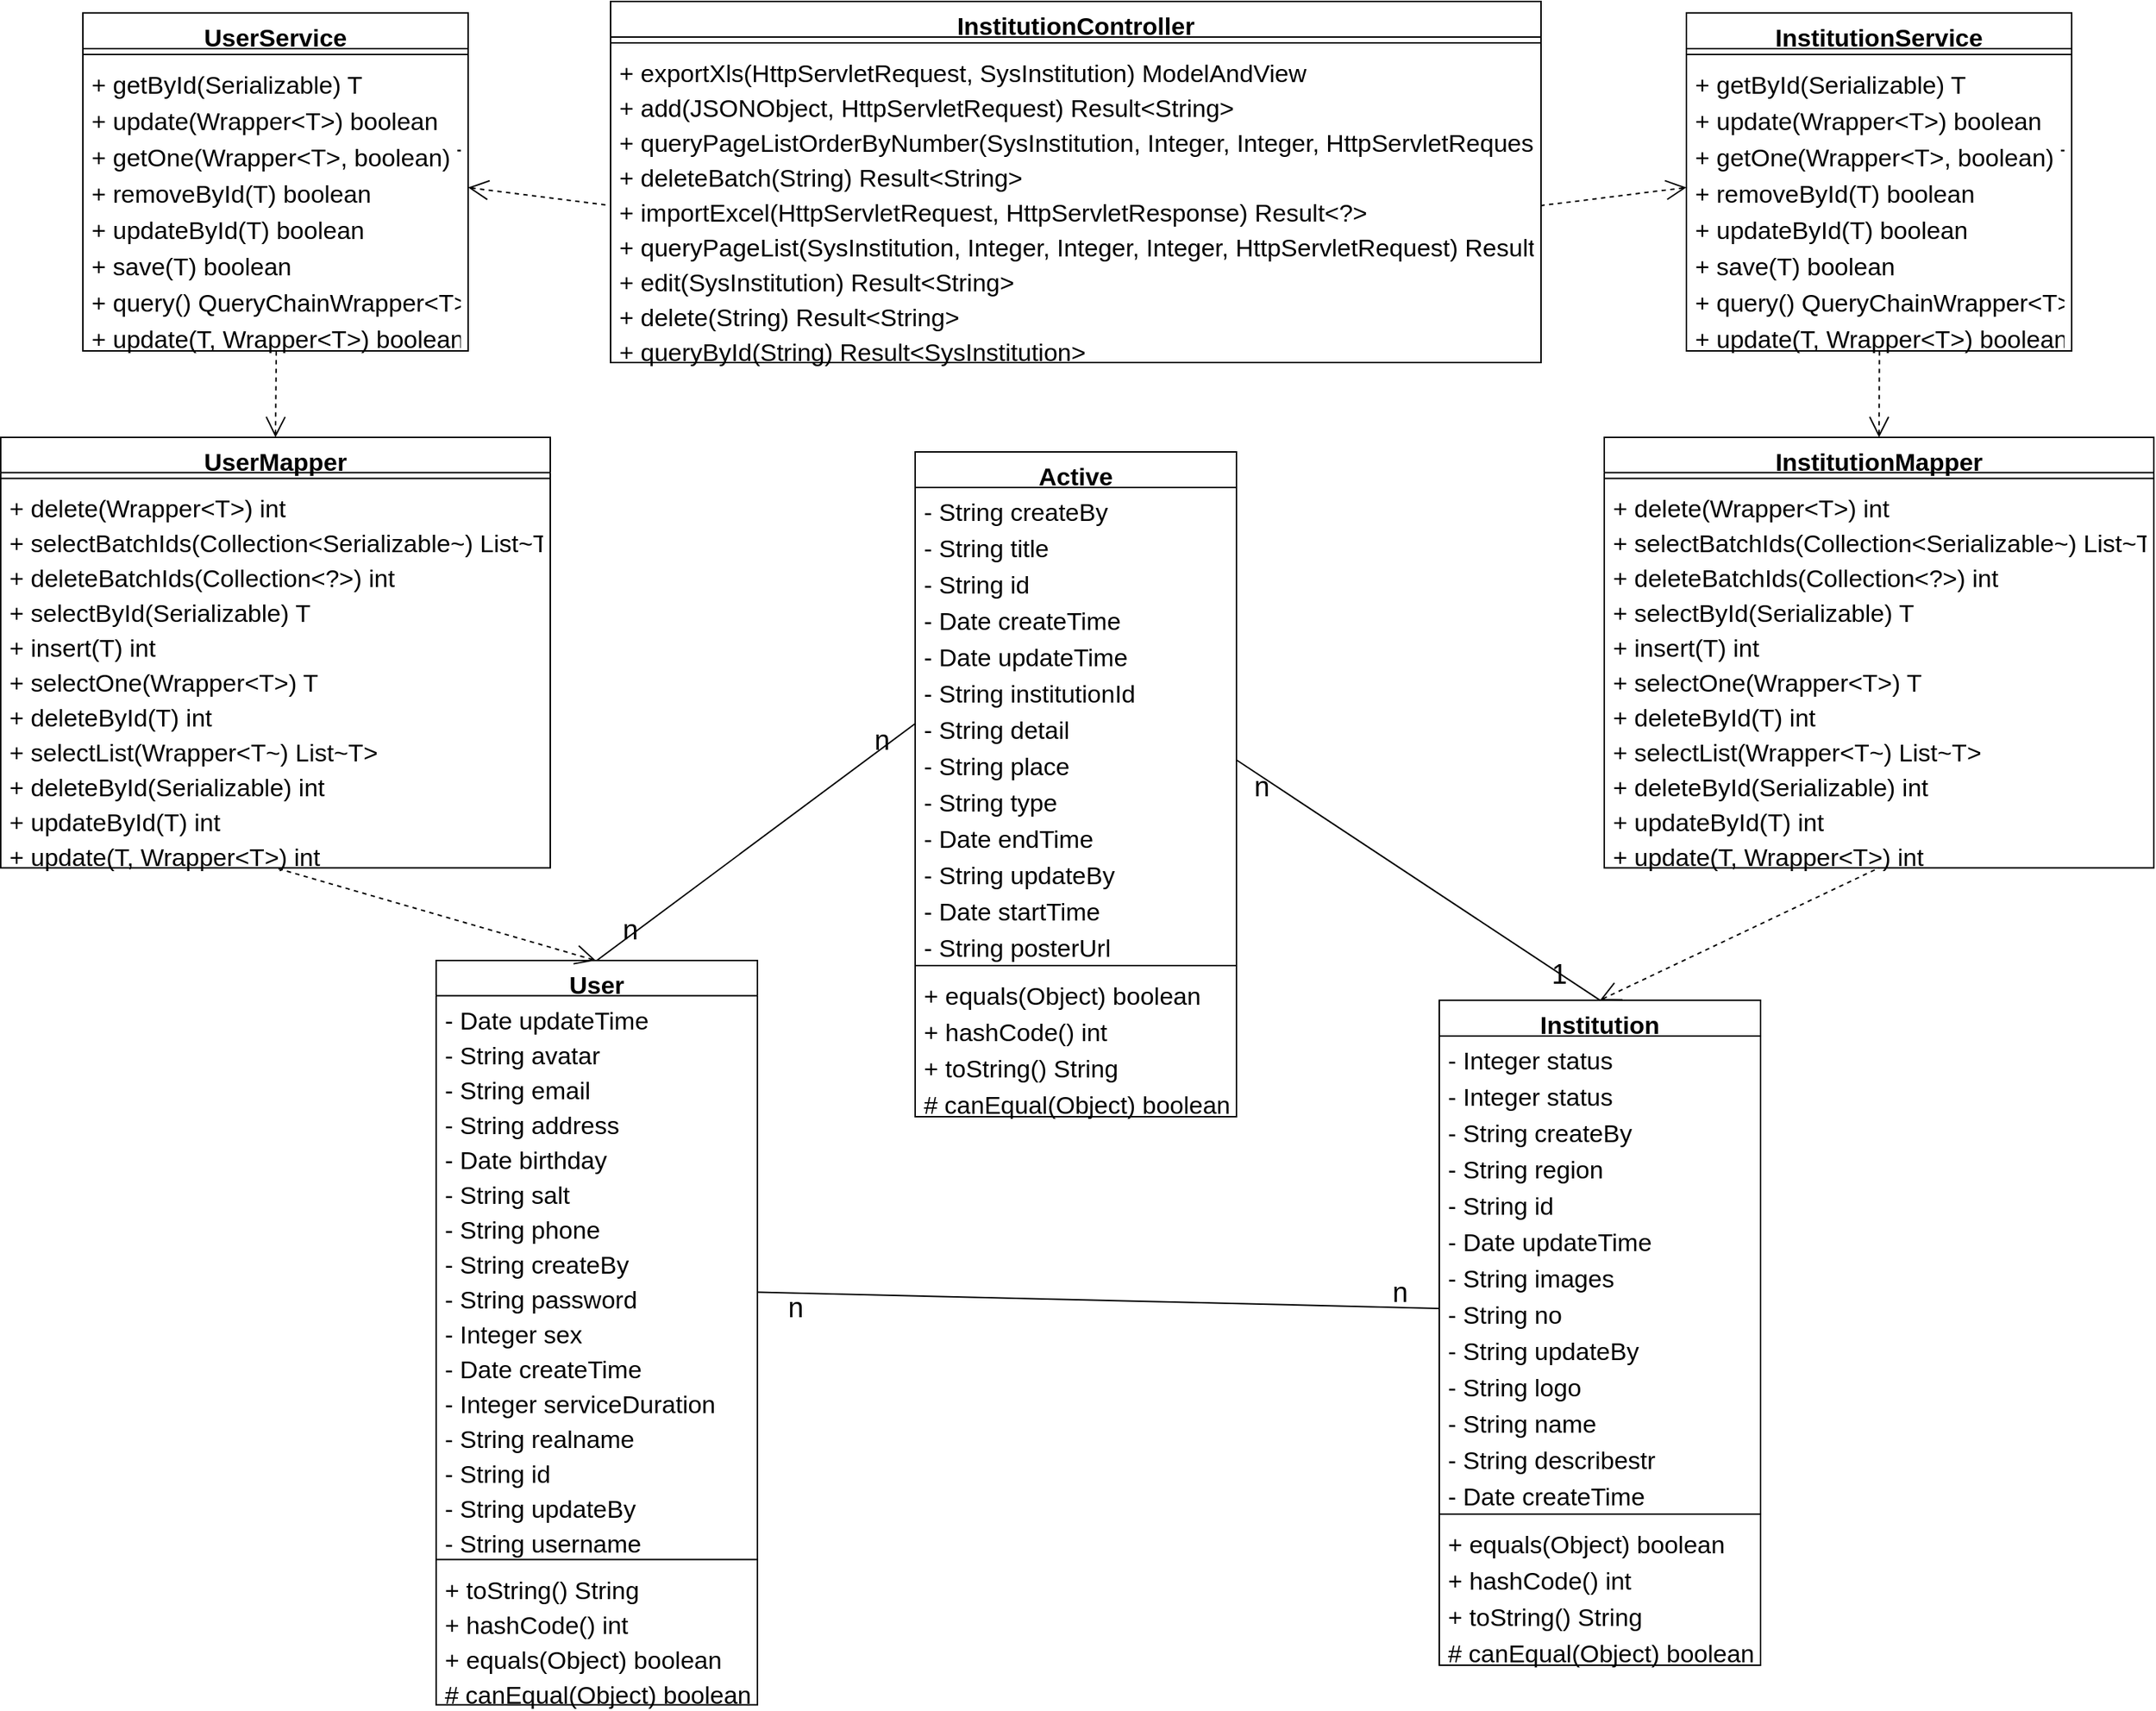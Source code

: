 <mxfile version="24.4.9" type="github">
  <diagram name="第 1 页" id="bW7WHvQTRiZZSBbH0U0f">
    <mxGraphModel dx="2049" dy="1054" grid="1" gridSize="10" guides="1" tooltips="1" connect="1" arrows="1" fold="1" page="1" pageScale="1" pageWidth="827" pageHeight="1169" math="0" shadow="0">
      <root>
        <mxCell id="0" />
        <mxCell id="1" parent="0" />
        <mxCell id="IQq7QlOOu0h_Ww1RiEKK-108" value="InstitutionController" style="swimlane;fontStyle=1;align=center;verticalAlign=top;childLayout=stackLayout;horizontal=1;startSize=24.476;horizontalStack=0;resizeParent=1;resizeParentMax=0;resizeLast=0;collapsible=0;marginBottom=0;fontSize=17;" vertex="1" parent="1">
          <mxGeometry x="490" y="40" width="640" height="248.476" as="geometry" />
        </mxCell>
        <mxCell id="IQq7QlOOu0h_Ww1RiEKK-109" style="line;strokeWidth=1;fillColor=none;align=left;verticalAlign=middle;spacingTop=-1;spacingLeft=3;spacingRight=3;rotatable=0;labelPosition=right;points=[];portConstraint=eastwest;strokeColor=inherit;fontSize=17;" vertex="1" parent="IQq7QlOOu0h_Ww1RiEKK-108">
          <mxGeometry y="24.476" width="640" height="8" as="geometry" />
        </mxCell>
        <mxCell id="IQq7QlOOu0h_Ww1RiEKK-110" value="+ exportXls(HttpServletRequest, SysInstitution) ModelAndView" style="text;strokeColor=none;fillColor=none;align=left;verticalAlign=top;spacingLeft=4;spacingRight=4;overflow=hidden;rotatable=0;points=[[0,0.5],[1,0.5]];portConstraint=eastwest;fontSize=17;" vertex="1" parent="IQq7QlOOu0h_Ww1RiEKK-108">
          <mxGeometry y="32.476" width="640" height="24" as="geometry" />
        </mxCell>
        <mxCell id="IQq7QlOOu0h_Ww1RiEKK-111" value="+ add(JSONObject, HttpServletRequest) Result&lt;String&gt;" style="text;strokeColor=none;fillColor=none;align=left;verticalAlign=top;spacingLeft=4;spacingRight=4;overflow=hidden;rotatable=0;points=[[0,0.5],[1,0.5]];portConstraint=eastwest;fontSize=17;" vertex="1" parent="IQq7QlOOu0h_Ww1RiEKK-108">
          <mxGeometry y="56.476" width="640" height="24" as="geometry" />
        </mxCell>
        <mxCell id="IQq7QlOOu0h_Ww1RiEKK-112" value="+ queryPageListOrderByNumber(SysInstitution, Integer, Integer, HttpServletRequest) Result&lt;IPage~SysInstitution~&gt;" style="text;strokeColor=none;fillColor=none;align=left;verticalAlign=top;spacingLeft=4;spacingRight=4;overflow=hidden;rotatable=0;points=[[0,0.5],[1,0.5]];portConstraint=eastwest;fontSize=17;" vertex="1" parent="IQq7QlOOu0h_Ww1RiEKK-108">
          <mxGeometry y="80.476" width="640" height="24" as="geometry" />
        </mxCell>
        <mxCell id="IQq7QlOOu0h_Ww1RiEKK-113" value="+ deleteBatch(String) Result&lt;String&gt;" style="text;strokeColor=none;fillColor=none;align=left;verticalAlign=top;spacingLeft=4;spacingRight=4;overflow=hidden;rotatable=0;points=[[0,0.5],[1,0.5]];portConstraint=eastwest;fontSize=17;" vertex="1" parent="IQq7QlOOu0h_Ww1RiEKK-108">
          <mxGeometry y="104.476" width="640" height="24" as="geometry" />
        </mxCell>
        <mxCell id="IQq7QlOOu0h_Ww1RiEKK-114" value="+ importExcel(HttpServletRequest, HttpServletResponse) Result&lt;?&gt;" style="text;strokeColor=none;fillColor=none;align=left;verticalAlign=top;spacingLeft=4;spacingRight=4;overflow=hidden;rotatable=0;points=[[0,0.5],[1,0.5]];portConstraint=eastwest;fontSize=17;" vertex="1" parent="IQq7QlOOu0h_Ww1RiEKK-108">
          <mxGeometry y="128.476" width="640" height="24" as="geometry" />
        </mxCell>
        <mxCell id="IQq7QlOOu0h_Ww1RiEKK-115" value="+ queryPageList(SysInstitution, Integer, Integer, Integer, HttpServletRequest) Result&lt;IPage~JSONObject~&gt;" style="text;strokeColor=none;fillColor=none;align=left;verticalAlign=top;spacingLeft=4;spacingRight=4;overflow=hidden;rotatable=0;points=[[0,0.5],[1,0.5]];portConstraint=eastwest;fontSize=17;" vertex="1" parent="IQq7QlOOu0h_Ww1RiEKK-108">
          <mxGeometry y="152.476" width="640" height="24" as="geometry" />
        </mxCell>
        <mxCell id="IQq7QlOOu0h_Ww1RiEKK-116" value="+ edit(SysInstitution) Result&lt;String&gt;" style="text;strokeColor=none;fillColor=none;align=left;verticalAlign=top;spacingLeft=4;spacingRight=4;overflow=hidden;rotatable=0;points=[[0,0.5],[1,0.5]];portConstraint=eastwest;fontSize=17;" vertex="1" parent="IQq7QlOOu0h_Ww1RiEKK-108">
          <mxGeometry y="176.476" width="640" height="24" as="geometry" />
        </mxCell>
        <mxCell id="IQq7QlOOu0h_Ww1RiEKK-117" value="+ delete(String) Result&lt;String&gt;" style="text;strokeColor=none;fillColor=none;align=left;verticalAlign=top;spacingLeft=4;spacingRight=4;overflow=hidden;rotatable=0;points=[[0,0.5],[1,0.5]];portConstraint=eastwest;fontSize=17;" vertex="1" parent="IQq7QlOOu0h_Ww1RiEKK-108">
          <mxGeometry y="200.476" width="640" height="24" as="geometry" />
        </mxCell>
        <mxCell id="IQq7QlOOu0h_Ww1RiEKK-118" value="+ queryById(String) Result&lt;SysInstitution&gt;" style="text;strokeColor=none;fillColor=none;align=left;verticalAlign=top;spacingLeft=4;spacingRight=4;overflow=hidden;rotatable=0;points=[[0,0.5],[1,0.5]];portConstraint=eastwest;fontSize=17;" vertex="1" parent="IQq7QlOOu0h_Ww1RiEKK-108">
          <mxGeometry y="224.476" width="640" height="24" as="geometry" />
        </mxCell>
        <mxCell id="IQq7QlOOu0h_Ww1RiEKK-119" value="Institution" style="swimlane;fontStyle=1;align=center;verticalAlign=top;childLayout=stackLayout;horizontal=1;startSize=24.588;horizontalStack=0;resizeParent=1;resizeParentMax=0;resizeLast=0;collapsible=0;marginBottom=0;fontSize=17;" vertex="1" parent="1">
          <mxGeometry x="1060" y="727.35" width="221" height="457.588" as="geometry" />
        </mxCell>
        <mxCell id="IQq7QlOOu0h_Ww1RiEKK-236" value="- Integer status" style="text;strokeColor=none;fillColor=none;align=left;verticalAlign=top;spacingLeft=4;spacingRight=4;overflow=hidden;rotatable=0;points=[[0,0.5],[1,0.5]];portConstraint=eastwest;fontSize=17;" vertex="1" parent="IQq7QlOOu0h_Ww1RiEKK-119">
          <mxGeometry y="24.588" width="221" height="25" as="geometry" />
        </mxCell>
        <mxCell id="IQq7QlOOu0h_Ww1RiEKK-120" value="- Integer status" style="text;strokeColor=none;fillColor=none;align=left;verticalAlign=top;spacingLeft=4;spacingRight=4;overflow=hidden;rotatable=0;points=[[0,0.5],[1,0.5]];portConstraint=eastwest;fontSize=17;" vertex="1" parent="IQq7QlOOu0h_Ww1RiEKK-119">
          <mxGeometry y="49.588" width="221" height="25" as="geometry" />
        </mxCell>
        <mxCell id="IQq7QlOOu0h_Ww1RiEKK-121" value="- String createBy" style="text;strokeColor=none;fillColor=none;align=left;verticalAlign=top;spacingLeft=4;spacingRight=4;overflow=hidden;rotatable=0;points=[[0,0.5],[1,0.5]];portConstraint=eastwest;fontSize=17;" vertex="1" parent="IQq7QlOOu0h_Ww1RiEKK-119">
          <mxGeometry y="74.588" width="221" height="25" as="geometry" />
        </mxCell>
        <mxCell id="IQq7QlOOu0h_Ww1RiEKK-122" value="- String region" style="text;strokeColor=none;fillColor=none;align=left;verticalAlign=top;spacingLeft=4;spacingRight=4;overflow=hidden;rotatable=0;points=[[0,0.5],[1,0.5]];portConstraint=eastwest;fontSize=17;" vertex="1" parent="IQq7QlOOu0h_Ww1RiEKK-119">
          <mxGeometry y="99.588" width="221" height="25" as="geometry" />
        </mxCell>
        <mxCell id="IQq7QlOOu0h_Ww1RiEKK-123" value="- String id" style="text;strokeColor=none;fillColor=none;align=left;verticalAlign=top;spacingLeft=4;spacingRight=4;overflow=hidden;rotatable=0;points=[[0,0.5],[1,0.5]];portConstraint=eastwest;fontSize=17;" vertex="1" parent="IQq7QlOOu0h_Ww1RiEKK-119">
          <mxGeometry y="124.588" width="221" height="25" as="geometry" />
        </mxCell>
        <mxCell id="IQq7QlOOu0h_Ww1RiEKK-124" value="- Date updateTime" style="text;strokeColor=none;fillColor=none;align=left;verticalAlign=top;spacingLeft=4;spacingRight=4;overflow=hidden;rotatable=0;points=[[0,0.5],[1,0.5]];portConstraint=eastwest;fontSize=17;" vertex="1" parent="IQq7QlOOu0h_Ww1RiEKK-119">
          <mxGeometry y="149.588" width="221" height="25" as="geometry" />
        </mxCell>
        <mxCell id="IQq7QlOOu0h_Ww1RiEKK-125" value="- String images" style="text;strokeColor=none;fillColor=none;align=left;verticalAlign=top;spacingLeft=4;spacingRight=4;overflow=hidden;rotatable=0;points=[[0,0.5],[1,0.5]];portConstraint=eastwest;fontSize=17;" vertex="1" parent="IQq7QlOOu0h_Ww1RiEKK-119">
          <mxGeometry y="174.588" width="221" height="25" as="geometry" />
        </mxCell>
        <mxCell id="IQq7QlOOu0h_Ww1RiEKK-126" value="- String no" style="text;strokeColor=none;fillColor=none;align=left;verticalAlign=top;spacingLeft=4;spacingRight=4;overflow=hidden;rotatable=0;points=[[0,0.5],[1,0.5]];portConstraint=eastwest;fontSize=17;" vertex="1" parent="IQq7QlOOu0h_Ww1RiEKK-119">
          <mxGeometry y="199.588" width="221" height="25" as="geometry" />
        </mxCell>
        <mxCell id="IQq7QlOOu0h_Ww1RiEKK-127" value="- String updateBy" style="text;strokeColor=none;fillColor=none;align=left;verticalAlign=top;spacingLeft=4;spacingRight=4;overflow=hidden;rotatable=0;points=[[0,0.5],[1,0.5]];portConstraint=eastwest;fontSize=17;" vertex="1" parent="IQq7QlOOu0h_Ww1RiEKK-119">
          <mxGeometry y="224.588" width="221" height="25" as="geometry" />
        </mxCell>
        <mxCell id="IQq7QlOOu0h_Ww1RiEKK-128" value="- String logo" style="text;strokeColor=none;fillColor=none;align=left;verticalAlign=top;spacingLeft=4;spacingRight=4;overflow=hidden;rotatable=0;points=[[0,0.5],[1,0.5]];portConstraint=eastwest;fontSize=17;" vertex="1" parent="IQq7QlOOu0h_Ww1RiEKK-119">
          <mxGeometry y="249.588" width="221" height="25" as="geometry" />
        </mxCell>
        <mxCell id="IQq7QlOOu0h_Ww1RiEKK-129" value="- String name" style="text;strokeColor=none;fillColor=none;align=left;verticalAlign=top;spacingLeft=4;spacingRight=4;overflow=hidden;rotatable=0;points=[[0,0.5],[1,0.5]];portConstraint=eastwest;fontSize=17;" vertex="1" parent="IQq7QlOOu0h_Ww1RiEKK-119">
          <mxGeometry y="274.588" width="221" height="25" as="geometry" />
        </mxCell>
        <mxCell id="IQq7QlOOu0h_Ww1RiEKK-130" value="- String describestr" style="text;strokeColor=none;fillColor=none;align=left;verticalAlign=top;spacingLeft=4;spacingRight=4;overflow=hidden;rotatable=0;points=[[0,0.5],[1,0.5]];portConstraint=eastwest;fontSize=17;" vertex="1" parent="IQq7QlOOu0h_Ww1RiEKK-119">
          <mxGeometry y="299.588" width="221" height="25" as="geometry" />
        </mxCell>
        <mxCell id="IQq7QlOOu0h_Ww1RiEKK-131" value="- Date createTime" style="text;strokeColor=none;fillColor=none;align=left;verticalAlign=top;spacingLeft=4;spacingRight=4;overflow=hidden;rotatable=0;points=[[0,0.5],[1,0.5]];portConstraint=eastwest;fontSize=17;" vertex="1" parent="IQq7QlOOu0h_Ww1RiEKK-119">
          <mxGeometry y="324.588" width="221" height="25" as="geometry" />
        </mxCell>
        <mxCell id="IQq7QlOOu0h_Ww1RiEKK-132" style="line;strokeWidth=1;fillColor=none;align=left;verticalAlign=middle;spacingTop=-1;spacingLeft=3;spacingRight=3;rotatable=0;labelPosition=right;points=[];portConstraint=eastwest;strokeColor=inherit;fontSize=17;" vertex="1" parent="IQq7QlOOu0h_Ww1RiEKK-119">
          <mxGeometry y="349.588" width="221" height="8" as="geometry" />
        </mxCell>
        <mxCell id="IQq7QlOOu0h_Ww1RiEKK-133" value="+ equals(Object) boolean" style="text;strokeColor=none;fillColor=none;align=left;verticalAlign=top;spacingLeft=4;spacingRight=4;overflow=hidden;rotatable=0;points=[[0,0.5],[1,0.5]];portConstraint=eastwest;fontSize=17;" vertex="1" parent="IQq7QlOOu0h_Ww1RiEKK-119">
          <mxGeometry y="357.588" width="221" height="25" as="geometry" />
        </mxCell>
        <mxCell id="IQq7QlOOu0h_Ww1RiEKK-134" value="+ hashCode() int" style="text;strokeColor=none;fillColor=none;align=left;verticalAlign=top;spacingLeft=4;spacingRight=4;overflow=hidden;rotatable=0;points=[[0,0.5],[1,0.5]];portConstraint=eastwest;fontSize=17;" vertex="1" parent="IQq7QlOOu0h_Ww1RiEKK-119">
          <mxGeometry y="382.588" width="221" height="25" as="geometry" />
        </mxCell>
        <mxCell id="IQq7QlOOu0h_Ww1RiEKK-135" value="+ toString() String" style="text;strokeColor=none;fillColor=none;align=left;verticalAlign=top;spacingLeft=4;spacingRight=4;overflow=hidden;rotatable=0;points=[[0,0.5],[1,0.5]];portConstraint=eastwest;fontSize=17;" vertex="1" parent="IQq7QlOOu0h_Ww1RiEKK-119">
          <mxGeometry y="407.588" width="221" height="25" as="geometry" />
        </mxCell>
        <mxCell id="IQq7QlOOu0h_Ww1RiEKK-136" value="# canEqual(Object) boolean" style="text;strokeColor=none;fillColor=none;align=left;verticalAlign=top;spacingLeft=4;spacingRight=4;overflow=hidden;rotatable=0;points=[[0,0.5],[1,0.5]];portConstraint=eastwest;fontSize=17;" vertex="1" parent="IQq7QlOOu0h_Ww1RiEKK-119">
          <mxGeometry y="432.588" width="221" height="25" as="geometry" />
        </mxCell>
        <mxCell id="IQq7QlOOu0h_Ww1RiEKK-137" value="InstitutionService" style="swimlane;fontStyle=1;align=center;verticalAlign=top;childLayout=stackLayout;horizontal=1;startSize=24.632;horizontalStack=0;resizeParent=1;resizeParentMax=0;resizeLast=0;collapsible=0;marginBottom=0;fontSize=17;" vertex="1" parent="1">
          <mxGeometry x="1230" y="47.92" width="265" height="232.632" as="geometry" />
        </mxCell>
        <mxCell id="IQq7QlOOu0h_Ww1RiEKK-138" style="line;strokeWidth=1;fillColor=none;align=left;verticalAlign=middle;spacingTop=-1;spacingLeft=3;spacingRight=3;rotatable=0;labelPosition=right;points=[];portConstraint=eastwest;strokeColor=inherit;fontSize=17;" vertex="1" parent="IQq7QlOOu0h_Ww1RiEKK-137">
          <mxGeometry y="24.632" width="265" height="8" as="geometry" />
        </mxCell>
        <mxCell id="IQq7QlOOu0h_Ww1RiEKK-139" value="+ getById(Serializable) T" style="text;strokeColor=none;fillColor=none;align=left;verticalAlign=top;spacingLeft=4;spacingRight=4;overflow=hidden;rotatable=0;points=[[0,0.5],[1,0.5]];portConstraint=eastwest;fontSize=17;" vertex="1" parent="IQq7QlOOu0h_Ww1RiEKK-137">
          <mxGeometry y="32.632" width="265" height="25" as="geometry" />
        </mxCell>
        <mxCell id="IQq7QlOOu0h_Ww1RiEKK-140" value="+ update(Wrapper&lt;T&gt;) boolean" style="text;strokeColor=none;fillColor=none;align=left;verticalAlign=top;spacingLeft=4;spacingRight=4;overflow=hidden;rotatable=0;points=[[0,0.5],[1,0.5]];portConstraint=eastwest;fontSize=17;" vertex="1" parent="IQq7QlOOu0h_Ww1RiEKK-137">
          <mxGeometry y="57.632" width="265" height="25" as="geometry" />
        </mxCell>
        <mxCell id="IQq7QlOOu0h_Ww1RiEKK-141" value="+ getOne(Wrapper&lt;T&gt;, boolean) T" style="text;strokeColor=none;fillColor=none;align=left;verticalAlign=top;spacingLeft=4;spacingRight=4;overflow=hidden;rotatable=0;points=[[0,0.5],[1,0.5]];portConstraint=eastwest;fontSize=17;" vertex="1" parent="IQq7QlOOu0h_Ww1RiEKK-137">
          <mxGeometry y="82.632" width="265" height="25" as="geometry" />
        </mxCell>
        <mxCell id="IQq7QlOOu0h_Ww1RiEKK-142" value="+ removeById(T) boolean" style="text;strokeColor=none;fillColor=none;align=left;verticalAlign=top;spacingLeft=4;spacingRight=4;overflow=hidden;rotatable=0;points=[[0,0.5],[1,0.5]];portConstraint=eastwest;fontSize=17;" vertex="1" parent="IQq7QlOOu0h_Ww1RiEKK-137">
          <mxGeometry y="107.632" width="265" height="25" as="geometry" />
        </mxCell>
        <mxCell id="IQq7QlOOu0h_Ww1RiEKK-143" value="+ updateById(T) boolean" style="text;strokeColor=none;fillColor=none;align=left;verticalAlign=top;spacingLeft=4;spacingRight=4;overflow=hidden;rotatable=0;points=[[0,0.5],[1,0.5]];portConstraint=eastwest;fontSize=17;" vertex="1" parent="IQq7QlOOu0h_Ww1RiEKK-137">
          <mxGeometry y="132.632" width="265" height="25" as="geometry" />
        </mxCell>
        <mxCell id="IQq7QlOOu0h_Ww1RiEKK-144" value="+ save(T) boolean" style="text;strokeColor=none;fillColor=none;align=left;verticalAlign=top;spacingLeft=4;spacingRight=4;overflow=hidden;rotatable=0;points=[[0,0.5],[1,0.5]];portConstraint=eastwest;fontSize=17;" vertex="1" parent="IQq7QlOOu0h_Ww1RiEKK-137">
          <mxGeometry y="157.632" width="265" height="25" as="geometry" />
        </mxCell>
        <mxCell id="IQq7QlOOu0h_Ww1RiEKK-145" value="+ query() QueryChainWrapper&lt;T&gt;" style="text;strokeColor=none;fillColor=none;align=left;verticalAlign=top;spacingLeft=4;spacingRight=4;overflow=hidden;rotatable=0;points=[[0,0.5],[1,0.5]];portConstraint=eastwest;fontSize=17;" vertex="1" parent="IQq7QlOOu0h_Ww1RiEKK-137">
          <mxGeometry y="182.632" width="265" height="25" as="geometry" />
        </mxCell>
        <mxCell id="IQq7QlOOu0h_Ww1RiEKK-146" value="+ update(T, Wrapper&lt;T&gt;) boolean" style="text;strokeColor=none;fillColor=none;align=left;verticalAlign=top;spacingLeft=4;spacingRight=4;overflow=hidden;rotatable=0;points=[[0,0.5],[1,0.5]];portConstraint=eastwest;fontSize=17;" vertex="1" parent="IQq7QlOOu0h_Ww1RiEKK-137">
          <mxGeometry y="207.632" width="265" height="25" as="geometry" />
        </mxCell>
        <mxCell id="IQq7QlOOu0h_Ww1RiEKK-147" value="InstitutionMapper" style="swimlane;fontStyle=1;align=center;verticalAlign=top;childLayout=stackLayout;horizontal=1;startSize=24.24;horizontalStack=0;resizeParent=1;resizeParentMax=0;resizeLast=0;collapsible=0;marginBottom=0;fontSize=17;" vertex="1" parent="1">
          <mxGeometry x="1173.5" y="340" width="378" height="296.24" as="geometry" />
        </mxCell>
        <mxCell id="IQq7QlOOu0h_Ww1RiEKK-148" style="line;strokeWidth=1;fillColor=none;align=left;verticalAlign=middle;spacingTop=-1;spacingLeft=3;spacingRight=3;rotatable=0;labelPosition=right;points=[];portConstraint=eastwest;strokeColor=inherit;fontSize=17;" vertex="1" parent="IQq7QlOOu0h_Ww1RiEKK-147">
          <mxGeometry y="24.24" width="378" height="8" as="geometry" />
        </mxCell>
        <mxCell id="IQq7QlOOu0h_Ww1RiEKK-149" value="+ delete(Wrapper&lt;T&gt;) int" style="text;strokeColor=none;fillColor=none;align=left;verticalAlign=top;spacingLeft=4;spacingRight=4;overflow=hidden;rotatable=0;points=[[0,0.5],[1,0.5]];portConstraint=eastwest;fontSize=17;" vertex="1" parent="IQq7QlOOu0h_Ww1RiEKK-147">
          <mxGeometry y="32.24" width="378" height="24" as="geometry" />
        </mxCell>
        <mxCell id="IQq7QlOOu0h_Ww1RiEKK-150" value="+ selectBatchIds(Collection&lt;Serializable~) List~T&gt;" style="text;strokeColor=none;fillColor=none;align=left;verticalAlign=top;spacingLeft=4;spacingRight=4;overflow=hidden;rotatable=0;points=[[0,0.5],[1,0.5]];portConstraint=eastwest;fontSize=17;" vertex="1" parent="IQq7QlOOu0h_Ww1RiEKK-147">
          <mxGeometry y="56.24" width="378" height="24" as="geometry" />
        </mxCell>
        <mxCell id="IQq7QlOOu0h_Ww1RiEKK-151" value="+ deleteBatchIds(Collection&lt;?&gt;) int" style="text;strokeColor=none;fillColor=none;align=left;verticalAlign=top;spacingLeft=4;spacingRight=4;overflow=hidden;rotatable=0;points=[[0,0.5],[1,0.5]];portConstraint=eastwest;fontSize=17;" vertex="1" parent="IQq7QlOOu0h_Ww1RiEKK-147">
          <mxGeometry y="80.24" width="378" height="24" as="geometry" />
        </mxCell>
        <mxCell id="IQq7QlOOu0h_Ww1RiEKK-152" value="+ selectById(Serializable) T" style="text;strokeColor=none;fillColor=none;align=left;verticalAlign=top;spacingLeft=4;spacingRight=4;overflow=hidden;rotatable=0;points=[[0,0.5],[1,0.5]];portConstraint=eastwest;fontSize=17;" vertex="1" parent="IQq7QlOOu0h_Ww1RiEKK-147">
          <mxGeometry y="104.24" width="378" height="24" as="geometry" />
        </mxCell>
        <mxCell id="IQq7QlOOu0h_Ww1RiEKK-153" value="+ insert(T) int" style="text;strokeColor=none;fillColor=none;align=left;verticalAlign=top;spacingLeft=4;spacingRight=4;overflow=hidden;rotatable=0;points=[[0,0.5],[1,0.5]];portConstraint=eastwest;fontSize=17;" vertex="1" parent="IQq7QlOOu0h_Ww1RiEKK-147">
          <mxGeometry y="128.24" width="378" height="24" as="geometry" />
        </mxCell>
        <mxCell id="IQq7QlOOu0h_Ww1RiEKK-154" value="+ selectOne(Wrapper&lt;T&gt;) T" style="text;strokeColor=none;fillColor=none;align=left;verticalAlign=top;spacingLeft=4;spacingRight=4;overflow=hidden;rotatable=0;points=[[0,0.5],[1,0.5]];portConstraint=eastwest;fontSize=17;" vertex="1" parent="IQq7QlOOu0h_Ww1RiEKK-147">
          <mxGeometry y="152.24" width="378" height="24" as="geometry" />
        </mxCell>
        <mxCell id="IQq7QlOOu0h_Ww1RiEKK-155" value="+ deleteById(T) int" style="text;strokeColor=none;fillColor=none;align=left;verticalAlign=top;spacingLeft=4;spacingRight=4;overflow=hidden;rotatable=0;points=[[0,0.5],[1,0.5]];portConstraint=eastwest;fontSize=17;" vertex="1" parent="IQq7QlOOu0h_Ww1RiEKK-147">
          <mxGeometry y="176.24" width="378" height="24" as="geometry" />
        </mxCell>
        <mxCell id="IQq7QlOOu0h_Ww1RiEKK-156" value="+ selectList(Wrapper&lt;T~) List~T&gt;" style="text;strokeColor=none;fillColor=none;align=left;verticalAlign=top;spacingLeft=4;spacingRight=4;overflow=hidden;rotatable=0;points=[[0,0.5],[1,0.5]];portConstraint=eastwest;fontSize=17;" vertex="1" parent="IQq7QlOOu0h_Ww1RiEKK-147">
          <mxGeometry y="200.24" width="378" height="24" as="geometry" />
        </mxCell>
        <mxCell id="IQq7QlOOu0h_Ww1RiEKK-157" value="+ deleteById(Serializable) int" style="text;strokeColor=none;fillColor=none;align=left;verticalAlign=top;spacingLeft=4;spacingRight=4;overflow=hidden;rotatable=0;points=[[0,0.5],[1,0.5]];portConstraint=eastwest;fontSize=17;" vertex="1" parent="IQq7QlOOu0h_Ww1RiEKK-147">
          <mxGeometry y="224.24" width="378" height="24" as="geometry" />
        </mxCell>
        <mxCell id="IQq7QlOOu0h_Ww1RiEKK-158" value="+ updateById(T) int" style="text;strokeColor=none;fillColor=none;align=left;verticalAlign=top;spacingLeft=4;spacingRight=4;overflow=hidden;rotatable=0;points=[[0,0.5],[1,0.5]];portConstraint=eastwest;fontSize=17;" vertex="1" parent="IQq7QlOOu0h_Ww1RiEKK-147">
          <mxGeometry y="248.24" width="378" height="24" as="geometry" />
        </mxCell>
        <mxCell id="IQq7QlOOu0h_Ww1RiEKK-159" value="+ update(T, Wrapper&lt;T&gt;) int" style="text;strokeColor=none;fillColor=none;align=left;verticalAlign=top;spacingLeft=4;spacingRight=4;overflow=hidden;rotatable=0;points=[[0,0.5],[1,0.5]];portConstraint=eastwest;fontSize=17;" vertex="1" parent="IQq7QlOOu0h_Ww1RiEKK-147">
          <mxGeometry y="272.24" width="378" height="24" as="geometry" />
        </mxCell>
        <mxCell id="IQq7QlOOu0h_Ww1RiEKK-160" value="UserService" style="swimlane;fontStyle=1;align=center;verticalAlign=top;childLayout=stackLayout;horizontal=1;startSize=24.632;horizontalStack=0;resizeParent=1;resizeParentMax=0;resizeLast=0;collapsible=0;marginBottom=0;fontSize=17;" vertex="1" parent="1">
          <mxGeometry x="127" y="47.92" width="265" height="232.632" as="geometry" />
        </mxCell>
        <mxCell id="IQq7QlOOu0h_Ww1RiEKK-161" style="line;strokeWidth=1;fillColor=none;align=left;verticalAlign=middle;spacingTop=-1;spacingLeft=3;spacingRight=3;rotatable=0;labelPosition=right;points=[];portConstraint=eastwest;strokeColor=inherit;fontSize=17;" vertex="1" parent="IQq7QlOOu0h_Ww1RiEKK-160">
          <mxGeometry y="24.632" width="265" height="8" as="geometry" />
        </mxCell>
        <mxCell id="IQq7QlOOu0h_Ww1RiEKK-162" value="+ getById(Serializable) T" style="text;strokeColor=none;fillColor=none;align=left;verticalAlign=top;spacingLeft=4;spacingRight=4;overflow=hidden;rotatable=0;points=[[0,0.5],[1,0.5]];portConstraint=eastwest;fontSize=17;" vertex="1" parent="IQq7QlOOu0h_Ww1RiEKK-160">
          <mxGeometry y="32.632" width="265" height="25" as="geometry" />
        </mxCell>
        <mxCell id="IQq7QlOOu0h_Ww1RiEKK-163" value="+ update(Wrapper&lt;T&gt;) boolean" style="text;strokeColor=none;fillColor=none;align=left;verticalAlign=top;spacingLeft=4;spacingRight=4;overflow=hidden;rotatable=0;points=[[0,0.5],[1,0.5]];portConstraint=eastwest;fontSize=17;" vertex="1" parent="IQq7QlOOu0h_Ww1RiEKK-160">
          <mxGeometry y="57.632" width="265" height="25" as="geometry" />
        </mxCell>
        <mxCell id="IQq7QlOOu0h_Ww1RiEKK-164" value="+ getOne(Wrapper&lt;T&gt;, boolean) T" style="text;strokeColor=none;fillColor=none;align=left;verticalAlign=top;spacingLeft=4;spacingRight=4;overflow=hidden;rotatable=0;points=[[0,0.5],[1,0.5]];portConstraint=eastwest;fontSize=17;" vertex="1" parent="IQq7QlOOu0h_Ww1RiEKK-160">
          <mxGeometry y="82.632" width="265" height="25" as="geometry" />
        </mxCell>
        <mxCell id="IQq7QlOOu0h_Ww1RiEKK-165" value="+ removeById(T) boolean" style="text;strokeColor=none;fillColor=none;align=left;verticalAlign=top;spacingLeft=4;spacingRight=4;overflow=hidden;rotatable=0;points=[[0,0.5],[1,0.5]];portConstraint=eastwest;fontSize=17;" vertex="1" parent="IQq7QlOOu0h_Ww1RiEKK-160">
          <mxGeometry y="107.632" width="265" height="25" as="geometry" />
        </mxCell>
        <mxCell id="IQq7QlOOu0h_Ww1RiEKK-166" value="+ updateById(T) boolean" style="text;strokeColor=none;fillColor=none;align=left;verticalAlign=top;spacingLeft=4;spacingRight=4;overflow=hidden;rotatable=0;points=[[0,0.5],[1,0.5]];portConstraint=eastwest;fontSize=17;" vertex="1" parent="IQq7QlOOu0h_Ww1RiEKK-160">
          <mxGeometry y="132.632" width="265" height="25" as="geometry" />
        </mxCell>
        <mxCell id="IQq7QlOOu0h_Ww1RiEKK-167" value="+ save(T) boolean" style="text;strokeColor=none;fillColor=none;align=left;verticalAlign=top;spacingLeft=4;spacingRight=4;overflow=hidden;rotatable=0;points=[[0,0.5],[1,0.5]];portConstraint=eastwest;fontSize=17;" vertex="1" parent="IQq7QlOOu0h_Ww1RiEKK-160">
          <mxGeometry y="157.632" width="265" height="25" as="geometry" />
        </mxCell>
        <mxCell id="IQq7QlOOu0h_Ww1RiEKK-168" value="+ query() QueryChainWrapper&lt;T&gt;" style="text;strokeColor=none;fillColor=none;align=left;verticalAlign=top;spacingLeft=4;spacingRight=4;overflow=hidden;rotatable=0;points=[[0,0.5],[1,0.5]];portConstraint=eastwest;fontSize=17;" vertex="1" parent="IQq7QlOOu0h_Ww1RiEKK-160">
          <mxGeometry y="182.632" width="265" height="25" as="geometry" />
        </mxCell>
        <mxCell id="IQq7QlOOu0h_Ww1RiEKK-169" value="+ update(T, Wrapper&lt;T&gt;) boolean" style="text;strokeColor=none;fillColor=none;align=left;verticalAlign=top;spacingLeft=4;spacingRight=4;overflow=hidden;rotatable=0;points=[[0,0.5],[1,0.5]];portConstraint=eastwest;fontSize=17;" vertex="1" parent="IQq7QlOOu0h_Ww1RiEKK-160">
          <mxGeometry y="207.632" width="265" height="25" as="geometry" />
        </mxCell>
        <mxCell id="IQq7QlOOu0h_Ww1RiEKK-170" value="User" style="swimlane;fontStyle=1;align=center;verticalAlign=top;childLayout=stackLayout;horizontal=1;startSize=24.286;horizontalStack=0;resizeParent=1;resizeParentMax=0;resizeLast=0;collapsible=0;marginBottom=0;fontSize=17;" vertex="1" parent="1">
          <mxGeometry x="370" y="700" width="221" height="512.286" as="geometry" />
        </mxCell>
        <mxCell id="IQq7QlOOu0h_Ww1RiEKK-171" value="- Date updateTime" style="text;strokeColor=none;fillColor=none;align=left;verticalAlign=top;spacingLeft=4;spacingRight=4;overflow=hidden;rotatable=0;points=[[0,0.5],[1,0.5]];portConstraint=eastwest;fontSize=17;" vertex="1" parent="IQq7QlOOu0h_Ww1RiEKK-170">
          <mxGeometry y="24.286" width="221" height="24" as="geometry" />
        </mxCell>
        <mxCell id="IQq7QlOOu0h_Ww1RiEKK-172" value="- String avatar" style="text;strokeColor=none;fillColor=none;align=left;verticalAlign=top;spacingLeft=4;spacingRight=4;overflow=hidden;rotatable=0;points=[[0,0.5],[1,0.5]];portConstraint=eastwest;fontSize=17;" vertex="1" parent="IQq7QlOOu0h_Ww1RiEKK-170">
          <mxGeometry y="48.286" width="221" height="24" as="geometry" />
        </mxCell>
        <mxCell id="IQq7QlOOu0h_Ww1RiEKK-173" value="- String email" style="text;strokeColor=none;fillColor=none;align=left;verticalAlign=top;spacingLeft=4;spacingRight=4;overflow=hidden;rotatable=0;points=[[0,0.5],[1,0.5]];portConstraint=eastwest;fontSize=17;" vertex="1" parent="IQq7QlOOu0h_Ww1RiEKK-170">
          <mxGeometry y="72.286" width="221" height="24" as="geometry" />
        </mxCell>
        <mxCell id="IQq7QlOOu0h_Ww1RiEKK-174" value="- String address" style="text;strokeColor=none;fillColor=none;align=left;verticalAlign=top;spacingLeft=4;spacingRight=4;overflow=hidden;rotatable=0;points=[[0,0.5],[1,0.5]];portConstraint=eastwest;fontSize=17;" vertex="1" parent="IQq7QlOOu0h_Ww1RiEKK-170">
          <mxGeometry y="96.286" width="221" height="24" as="geometry" />
        </mxCell>
        <mxCell id="IQq7QlOOu0h_Ww1RiEKK-175" value="- Date birthday" style="text;strokeColor=none;fillColor=none;align=left;verticalAlign=top;spacingLeft=4;spacingRight=4;overflow=hidden;rotatable=0;points=[[0,0.5],[1,0.5]];portConstraint=eastwest;fontSize=17;" vertex="1" parent="IQq7QlOOu0h_Ww1RiEKK-170">
          <mxGeometry y="120.286" width="221" height="24" as="geometry" />
        </mxCell>
        <mxCell id="IQq7QlOOu0h_Ww1RiEKK-176" value="- String salt" style="text;strokeColor=none;fillColor=none;align=left;verticalAlign=top;spacingLeft=4;spacingRight=4;overflow=hidden;rotatable=0;points=[[0,0.5],[1,0.5]];portConstraint=eastwest;fontSize=17;" vertex="1" parent="IQq7QlOOu0h_Ww1RiEKK-170">
          <mxGeometry y="144.286" width="221" height="24" as="geometry" />
        </mxCell>
        <mxCell id="IQq7QlOOu0h_Ww1RiEKK-177" value="- String phone" style="text;strokeColor=none;fillColor=none;align=left;verticalAlign=top;spacingLeft=4;spacingRight=4;overflow=hidden;rotatable=0;points=[[0,0.5],[1,0.5]];portConstraint=eastwest;fontSize=17;" vertex="1" parent="IQq7QlOOu0h_Ww1RiEKK-170">
          <mxGeometry y="168.286" width="221" height="24" as="geometry" />
        </mxCell>
        <mxCell id="IQq7QlOOu0h_Ww1RiEKK-178" value="- String createBy" style="text;strokeColor=none;fillColor=none;align=left;verticalAlign=top;spacingLeft=4;spacingRight=4;overflow=hidden;rotatable=0;points=[[0,0.5],[1,0.5]];portConstraint=eastwest;fontSize=17;" vertex="1" parent="IQq7QlOOu0h_Ww1RiEKK-170">
          <mxGeometry y="192.286" width="221" height="24" as="geometry" />
        </mxCell>
        <mxCell id="IQq7QlOOu0h_Ww1RiEKK-179" value="- String password" style="text;strokeColor=none;fillColor=none;align=left;verticalAlign=top;spacingLeft=4;spacingRight=4;overflow=hidden;rotatable=0;points=[[0,0.5],[1,0.5]];portConstraint=eastwest;fontSize=17;" vertex="1" parent="IQq7QlOOu0h_Ww1RiEKK-170">
          <mxGeometry y="216.286" width="221" height="24" as="geometry" />
        </mxCell>
        <mxCell id="IQq7QlOOu0h_Ww1RiEKK-180" value="- Integer sex" style="text;strokeColor=none;fillColor=none;align=left;verticalAlign=top;spacingLeft=4;spacingRight=4;overflow=hidden;rotatable=0;points=[[0,0.5],[1,0.5]];portConstraint=eastwest;fontSize=17;" vertex="1" parent="IQq7QlOOu0h_Ww1RiEKK-170">
          <mxGeometry y="240.286" width="221" height="24" as="geometry" />
        </mxCell>
        <mxCell id="IQq7QlOOu0h_Ww1RiEKK-181" value="- Date createTime" style="text;strokeColor=none;fillColor=none;align=left;verticalAlign=top;spacingLeft=4;spacingRight=4;overflow=hidden;rotatable=0;points=[[0,0.5],[1,0.5]];portConstraint=eastwest;fontSize=17;" vertex="1" parent="IQq7QlOOu0h_Ww1RiEKK-170">
          <mxGeometry y="264.286" width="221" height="24" as="geometry" />
        </mxCell>
        <mxCell id="IQq7QlOOu0h_Ww1RiEKK-182" value="- Integer serviceDuration" style="text;strokeColor=none;fillColor=none;align=left;verticalAlign=top;spacingLeft=4;spacingRight=4;overflow=hidden;rotatable=0;points=[[0,0.5],[1,0.5]];portConstraint=eastwest;fontSize=17;" vertex="1" parent="IQq7QlOOu0h_Ww1RiEKK-170">
          <mxGeometry y="288.286" width="221" height="24" as="geometry" />
        </mxCell>
        <mxCell id="IQq7QlOOu0h_Ww1RiEKK-183" value="- String realname" style="text;strokeColor=none;fillColor=none;align=left;verticalAlign=top;spacingLeft=4;spacingRight=4;overflow=hidden;rotatable=0;points=[[0,0.5],[1,0.5]];portConstraint=eastwest;fontSize=17;" vertex="1" parent="IQq7QlOOu0h_Ww1RiEKK-170">
          <mxGeometry y="312.286" width="221" height="24" as="geometry" />
        </mxCell>
        <mxCell id="IQq7QlOOu0h_Ww1RiEKK-184" value="- String id" style="text;strokeColor=none;fillColor=none;align=left;verticalAlign=top;spacingLeft=4;spacingRight=4;overflow=hidden;rotatable=0;points=[[0,0.5],[1,0.5]];portConstraint=eastwest;fontSize=17;" vertex="1" parent="IQq7QlOOu0h_Ww1RiEKK-170">
          <mxGeometry y="336.286" width="221" height="24" as="geometry" />
        </mxCell>
        <mxCell id="IQq7QlOOu0h_Ww1RiEKK-185" value="- String updateBy" style="text;strokeColor=none;fillColor=none;align=left;verticalAlign=top;spacingLeft=4;spacingRight=4;overflow=hidden;rotatable=0;points=[[0,0.5],[1,0.5]];portConstraint=eastwest;fontSize=17;" vertex="1" parent="IQq7QlOOu0h_Ww1RiEKK-170">
          <mxGeometry y="360.286" width="221" height="24" as="geometry" />
        </mxCell>
        <mxCell id="IQq7QlOOu0h_Ww1RiEKK-186" value="- String username" style="text;strokeColor=none;fillColor=none;align=left;verticalAlign=top;spacingLeft=4;spacingRight=4;overflow=hidden;rotatable=0;points=[[0,0.5],[1,0.5]];portConstraint=eastwest;fontSize=17;" vertex="1" parent="IQq7QlOOu0h_Ww1RiEKK-170">
          <mxGeometry y="384.286" width="221" height="24" as="geometry" />
        </mxCell>
        <mxCell id="IQq7QlOOu0h_Ww1RiEKK-187" style="line;strokeWidth=1;fillColor=none;align=left;verticalAlign=middle;spacingTop=-1;spacingLeft=3;spacingRight=3;rotatable=0;labelPosition=right;points=[];portConstraint=eastwest;strokeColor=inherit;fontSize=17;" vertex="1" parent="IQq7QlOOu0h_Ww1RiEKK-170">
          <mxGeometry y="408.286" width="221" height="8" as="geometry" />
        </mxCell>
        <mxCell id="IQq7QlOOu0h_Ww1RiEKK-188" value="+ toString() String" style="text;strokeColor=none;fillColor=none;align=left;verticalAlign=top;spacingLeft=4;spacingRight=4;overflow=hidden;rotatable=0;points=[[0,0.5],[1,0.5]];portConstraint=eastwest;fontSize=17;" vertex="1" parent="IQq7QlOOu0h_Ww1RiEKK-170">
          <mxGeometry y="416.286" width="221" height="24" as="geometry" />
        </mxCell>
        <mxCell id="IQq7QlOOu0h_Ww1RiEKK-189" value="+ hashCode() int" style="text;strokeColor=none;fillColor=none;align=left;verticalAlign=top;spacingLeft=4;spacingRight=4;overflow=hidden;rotatable=0;points=[[0,0.5],[1,0.5]];portConstraint=eastwest;fontSize=17;" vertex="1" parent="IQq7QlOOu0h_Ww1RiEKK-170">
          <mxGeometry y="440.286" width="221" height="24" as="geometry" />
        </mxCell>
        <mxCell id="IQq7QlOOu0h_Ww1RiEKK-190" value="+ equals(Object) boolean" style="text;strokeColor=none;fillColor=none;align=left;verticalAlign=top;spacingLeft=4;spacingRight=4;overflow=hidden;rotatable=0;points=[[0,0.5],[1,0.5]];portConstraint=eastwest;fontSize=17;" vertex="1" parent="IQq7QlOOu0h_Ww1RiEKK-170">
          <mxGeometry y="464.286" width="221" height="24" as="geometry" />
        </mxCell>
        <mxCell id="IQq7QlOOu0h_Ww1RiEKK-191" value="# canEqual(Object) boolean" style="text;strokeColor=none;fillColor=none;align=left;verticalAlign=top;spacingLeft=4;spacingRight=4;overflow=hidden;rotatable=0;points=[[0,0.5],[1,0.5]];portConstraint=eastwest;fontSize=17;" vertex="1" parent="IQq7QlOOu0h_Ww1RiEKK-170">
          <mxGeometry y="488.286" width="221" height="24" as="geometry" />
        </mxCell>
        <mxCell id="IQq7QlOOu0h_Ww1RiEKK-192" value="UserMapper" style="swimlane;fontStyle=1;align=center;verticalAlign=top;childLayout=stackLayout;horizontal=1;startSize=24.24;horizontalStack=0;resizeParent=1;resizeParentMax=0;resizeLast=0;collapsible=0;marginBottom=0;fontSize=17;" vertex="1" parent="1">
          <mxGeometry x="70.5" y="340" width="378" height="296.24" as="geometry" />
        </mxCell>
        <mxCell id="IQq7QlOOu0h_Ww1RiEKK-193" style="line;strokeWidth=1;fillColor=none;align=left;verticalAlign=middle;spacingTop=-1;spacingLeft=3;spacingRight=3;rotatable=0;labelPosition=right;points=[];portConstraint=eastwest;strokeColor=inherit;fontSize=17;" vertex="1" parent="IQq7QlOOu0h_Ww1RiEKK-192">
          <mxGeometry y="24.24" width="378" height="8" as="geometry" />
        </mxCell>
        <mxCell id="IQq7QlOOu0h_Ww1RiEKK-194" value="+ delete(Wrapper&lt;T&gt;) int" style="text;strokeColor=none;fillColor=none;align=left;verticalAlign=top;spacingLeft=4;spacingRight=4;overflow=hidden;rotatable=0;points=[[0,0.5],[1,0.5]];portConstraint=eastwest;fontSize=17;" vertex="1" parent="IQq7QlOOu0h_Ww1RiEKK-192">
          <mxGeometry y="32.24" width="378" height="24" as="geometry" />
        </mxCell>
        <mxCell id="IQq7QlOOu0h_Ww1RiEKK-195" value="+ selectBatchIds(Collection&lt;Serializable~) List~T&gt;" style="text;strokeColor=none;fillColor=none;align=left;verticalAlign=top;spacingLeft=4;spacingRight=4;overflow=hidden;rotatable=0;points=[[0,0.5],[1,0.5]];portConstraint=eastwest;fontSize=17;" vertex="1" parent="IQq7QlOOu0h_Ww1RiEKK-192">
          <mxGeometry y="56.24" width="378" height="24" as="geometry" />
        </mxCell>
        <mxCell id="IQq7QlOOu0h_Ww1RiEKK-196" value="+ deleteBatchIds(Collection&lt;?&gt;) int" style="text;strokeColor=none;fillColor=none;align=left;verticalAlign=top;spacingLeft=4;spacingRight=4;overflow=hidden;rotatable=0;points=[[0,0.5],[1,0.5]];portConstraint=eastwest;fontSize=17;" vertex="1" parent="IQq7QlOOu0h_Ww1RiEKK-192">
          <mxGeometry y="80.24" width="378" height="24" as="geometry" />
        </mxCell>
        <mxCell id="IQq7QlOOu0h_Ww1RiEKK-197" value="+ selectById(Serializable) T" style="text;strokeColor=none;fillColor=none;align=left;verticalAlign=top;spacingLeft=4;spacingRight=4;overflow=hidden;rotatable=0;points=[[0,0.5],[1,0.5]];portConstraint=eastwest;fontSize=17;" vertex="1" parent="IQq7QlOOu0h_Ww1RiEKK-192">
          <mxGeometry y="104.24" width="378" height="24" as="geometry" />
        </mxCell>
        <mxCell id="IQq7QlOOu0h_Ww1RiEKK-198" value="+ insert(T) int" style="text;strokeColor=none;fillColor=none;align=left;verticalAlign=top;spacingLeft=4;spacingRight=4;overflow=hidden;rotatable=0;points=[[0,0.5],[1,0.5]];portConstraint=eastwest;fontSize=17;" vertex="1" parent="IQq7QlOOu0h_Ww1RiEKK-192">
          <mxGeometry y="128.24" width="378" height="24" as="geometry" />
        </mxCell>
        <mxCell id="IQq7QlOOu0h_Ww1RiEKK-199" value="+ selectOne(Wrapper&lt;T&gt;) T" style="text;strokeColor=none;fillColor=none;align=left;verticalAlign=top;spacingLeft=4;spacingRight=4;overflow=hidden;rotatable=0;points=[[0,0.5],[1,0.5]];portConstraint=eastwest;fontSize=17;" vertex="1" parent="IQq7QlOOu0h_Ww1RiEKK-192">
          <mxGeometry y="152.24" width="378" height="24" as="geometry" />
        </mxCell>
        <mxCell id="IQq7QlOOu0h_Ww1RiEKK-200" value="+ deleteById(T) int" style="text;strokeColor=none;fillColor=none;align=left;verticalAlign=top;spacingLeft=4;spacingRight=4;overflow=hidden;rotatable=0;points=[[0,0.5],[1,0.5]];portConstraint=eastwest;fontSize=17;" vertex="1" parent="IQq7QlOOu0h_Ww1RiEKK-192">
          <mxGeometry y="176.24" width="378" height="24" as="geometry" />
        </mxCell>
        <mxCell id="IQq7QlOOu0h_Ww1RiEKK-201" value="+ selectList(Wrapper&lt;T~) List~T&gt;" style="text;strokeColor=none;fillColor=none;align=left;verticalAlign=top;spacingLeft=4;spacingRight=4;overflow=hidden;rotatable=0;points=[[0,0.5],[1,0.5]];portConstraint=eastwest;fontSize=17;" vertex="1" parent="IQq7QlOOu0h_Ww1RiEKK-192">
          <mxGeometry y="200.24" width="378" height="24" as="geometry" />
        </mxCell>
        <mxCell id="IQq7QlOOu0h_Ww1RiEKK-202" value="+ deleteById(Serializable) int" style="text;strokeColor=none;fillColor=none;align=left;verticalAlign=top;spacingLeft=4;spacingRight=4;overflow=hidden;rotatable=0;points=[[0,0.5],[1,0.5]];portConstraint=eastwest;fontSize=17;" vertex="1" parent="IQq7QlOOu0h_Ww1RiEKK-192">
          <mxGeometry y="224.24" width="378" height="24" as="geometry" />
        </mxCell>
        <mxCell id="IQq7QlOOu0h_Ww1RiEKK-203" value="+ updateById(T) int" style="text;strokeColor=none;fillColor=none;align=left;verticalAlign=top;spacingLeft=4;spacingRight=4;overflow=hidden;rotatable=0;points=[[0,0.5],[1,0.5]];portConstraint=eastwest;fontSize=17;" vertex="1" parent="IQq7QlOOu0h_Ww1RiEKK-192">
          <mxGeometry y="248.24" width="378" height="24" as="geometry" />
        </mxCell>
        <mxCell id="IQq7QlOOu0h_Ww1RiEKK-204" value="+ update(T, Wrapper&lt;T&gt;) int" style="text;strokeColor=none;fillColor=none;align=left;verticalAlign=top;spacingLeft=4;spacingRight=4;overflow=hidden;rotatable=0;points=[[0,0.5],[1,0.5]];portConstraint=eastwest;fontSize=17;" vertex="1" parent="IQq7QlOOu0h_Ww1RiEKK-192">
          <mxGeometry y="272.24" width="378" height="24" as="geometry" />
        </mxCell>
        <mxCell id="IQq7QlOOu0h_Ww1RiEKK-205" value="Active" style="swimlane;fontStyle=1;align=center;verticalAlign=top;childLayout=stackLayout;horizontal=1;startSize=24.5;horizontalStack=0;resizeParent=1;resizeParentMax=0;resizeLast=0;collapsible=0;marginBottom=0;fontSize=17;" vertex="1" parent="1">
          <mxGeometry x="699.5" y="350" width="221" height="457.5" as="geometry" />
        </mxCell>
        <mxCell id="IQq7QlOOu0h_Ww1RiEKK-206" value="- String createBy" style="text;strokeColor=none;fillColor=none;align=left;verticalAlign=top;spacingLeft=4;spacingRight=4;overflow=hidden;rotatable=0;points=[[0,0.5],[1,0.5]];portConstraint=eastwest;fontSize=17;" vertex="1" parent="IQq7QlOOu0h_Ww1RiEKK-205">
          <mxGeometry y="24.5" width="221" height="25" as="geometry" />
        </mxCell>
        <mxCell id="IQq7QlOOu0h_Ww1RiEKK-207" value="- String title" style="text;strokeColor=none;fillColor=none;align=left;verticalAlign=top;spacingLeft=4;spacingRight=4;overflow=hidden;rotatable=0;points=[[0,0.5],[1,0.5]];portConstraint=eastwest;fontSize=17;" vertex="1" parent="IQq7QlOOu0h_Ww1RiEKK-205">
          <mxGeometry y="49.5" width="221" height="25" as="geometry" />
        </mxCell>
        <mxCell id="IQq7QlOOu0h_Ww1RiEKK-208" value="- String id" style="text;strokeColor=none;fillColor=none;align=left;verticalAlign=top;spacingLeft=4;spacingRight=4;overflow=hidden;rotatable=0;points=[[0,0.5],[1,0.5]];portConstraint=eastwest;fontSize=17;" vertex="1" parent="IQq7QlOOu0h_Ww1RiEKK-205">
          <mxGeometry y="74.5" width="221" height="25" as="geometry" />
        </mxCell>
        <mxCell id="IQq7QlOOu0h_Ww1RiEKK-209" value="- Date createTime" style="text;strokeColor=none;fillColor=none;align=left;verticalAlign=top;spacingLeft=4;spacingRight=4;overflow=hidden;rotatable=0;points=[[0,0.5],[1,0.5]];portConstraint=eastwest;fontSize=17;" vertex="1" parent="IQq7QlOOu0h_Ww1RiEKK-205">
          <mxGeometry y="99.5" width="221" height="25" as="geometry" />
        </mxCell>
        <mxCell id="IQq7QlOOu0h_Ww1RiEKK-210" value="- Date updateTime" style="text;strokeColor=none;fillColor=none;align=left;verticalAlign=top;spacingLeft=4;spacingRight=4;overflow=hidden;rotatable=0;points=[[0,0.5],[1,0.5]];portConstraint=eastwest;fontSize=17;" vertex="1" parent="IQq7QlOOu0h_Ww1RiEKK-205">
          <mxGeometry y="124.5" width="221" height="25" as="geometry" />
        </mxCell>
        <mxCell id="IQq7QlOOu0h_Ww1RiEKK-211" value="- String institutionId" style="text;strokeColor=none;fillColor=none;align=left;verticalAlign=top;spacingLeft=4;spacingRight=4;overflow=hidden;rotatable=0;points=[[0,0.5],[1,0.5]];portConstraint=eastwest;fontSize=17;" vertex="1" parent="IQq7QlOOu0h_Ww1RiEKK-205">
          <mxGeometry y="149.5" width="221" height="25" as="geometry" />
        </mxCell>
        <mxCell id="IQq7QlOOu0h_Ww1RiEKK-212" value="- String detail" style="text;strokeColor=none;fillColor=none;align=left;verticalAlign=top;spacingLeft=4;spacingRight=4;overflow=hidden;rotatable=0;points=[[0,0.5],[1,0.5]];portConstraint=eastwest;fontSize=17;" vertex="1" parent="IQq7QlOOu0h_Ww1RiEKK-205">
          <mxGeometry y="174.5" width="221" height="25" as="geometry" />
        </mxCell>
        <mxCell id="IQq7QlOOu0h_Ww1RiEKK-213" value="- String place" style="text;strokeColor=none;fillColor=none;align=left;verticalAlign=top;spacingLeft=4;spacingRight=4;overflow=hidden;rotatable=0;points=[[0,0.5],[1,0.5]];portConstraint=eastwest;fontSize=17;" vertex="1" parent="IQq7QlOOu0h_Ww1RiEKK-205">
          <mxGeometry y="199.5" width="221" height="25" as="geometry" />
        </mxCell>
        <mxCell id="IQq7QlOOu0h_Ww1RiEKK-214" value="- String type" style="text;strokeColor=none;fillColor=none;align=left;verticalAlign=top;spacingLeft=4;spacingRight=4;overflow=hidden;rotatable=0;points=[[0,0.5],[1,0.5]];portConstraint=eastwest;fontSize=17;" vertex="1" parent="IQq7QlOOu0h_Ww1RiEKK-205">
          <mxGeometry y="224.5" width="221" height="25" as="geometry" />
        </mxCell>
        <mxCell id="IQq7QlOOu0h_Ww1RiEKK-215" value="- Date endTime" style="text;strokeColor=none;fillColor=none;align=left;verticalAlign=top;spacingLeft=4;spacingRight=4;overflow=hidden;rotatable=0;points=[[0,0.5],[1,0.5]];portConstraint=eastwest;fontSize=17;" vertex="1" parent="IQq7QlOOu0h_Ww1RiEKK-205">
          <mxGeometry y="249.5" width="221" height="25" as="geometry" />
        </mxCell>
        <mxCell id="IQq7QlOOu0h_Ww1RiEKK-216" value="- String updateBy" style="text;strokeColor=none;fillColor=none;align=left;verticalAlign=top;spacingLeft=4;spacingRight=4;overflow=hidden;rotatable=0;points=[[0,0.5],[1,0.5]];portConstraint=eastwest;fontSize=17;" vertex="1" parent="IQq7QlOOu0h_Ww1RiEKK-205">
          <mxGeometry y="274.5" width="221" height="25" as="geometry" />
        </mxCell>
        <mxCell id="IQq7QlOOu0h_Ww1RiEKK-217" value="- Date startTime" style="text;strokeColor=none;fillColor=none;align=left;verticalAlign=top;spacingLeft=4;spacingRight=4;overflow=hidden;rotatable=0;points=[[0,0.5],[1,0.5]];portConstraint=eastwest;fontSize=17;" vertex="1" parent="IQq7QlOOu0h_Ww1RiEKK-205">
          <mxGeometry y="299.5" width="221" height="25" as="geometry" />
        </mxCell>
        <mxCell id="IQq7QlOOu0h_Ww1RiEKK-218" value="- String posterUrl" style="text;strokeColor=none;fillColor=none;align=left;verticalAlign=top;spacingLeft=4;spacingRight=4;overflow=hidden;rotatable=0;points=[[0,0.5],[1,0.5]];portConstraint=eastwest;fontSize=17;" vertex="1" parent="IQq7QlOOu0h_Ww1RiEKK-205">
          <mxGeometry y="324.5" width="221" height="25" as="geometry" />
        </mxCell>
        <mxCell id="IQq7QlOOu0h_Ww1RiEKK-219" style="line;strokeWidth=1;fillColor=none;align=left;verticalAlign=middle;spacingTop=-1;spacingLeft=3;spacingRight=3;rotatable=0;labelPosition=right;points=[];portConstraint=eastwest;strokeColor=inherit;fontSize=17;" vertex="1" parent="IQq7QlOOu0h_Ww1RiEKK-205">
          <mxGeometry y="349.5" width="221" height="8" as="geometry" />
        </mxCell>
        <mxCell id="IQq7QlOOu0h_Ww1RiEKK-220" value="+ equals(Object) boolean" style="text;strokeColor=none;fillColor=none;align=left;verticalAlign=top;spacingLeft=4;spacingRight=4;overflow=hidden;rotatable=0;points=[[0,0.5],[1,0.5]];portConstraint=eastwest;fontSize=17;" vertex="1" parent="IQq7QlOOu0h_Ww1RiEKK-205">
          <mxGeometry y="357.5" width="221" height="25" as="geometry" />
        </mxCell>
        <mxCell id="IQq7QlOOu0h_Ww1RiEKK-221" value="+ hashCode() int" style="text;strokeColor=none;fillColor=none;align=left;verticalAlign=top;spacingLeft=4;spacingRight=4;overflow=hidden;rotatable=0;points=[[0,0.5],[1,0.5]];portConstraint=eastwest;fontSize=17;" vertex="1" parent="IQq7QlOOu0h_Ww1RiEKK-205">
          <mxGeometry y="382.5" width="221" height="25" as="geometry" />
        </mxCell>
        <mxCell id="IQq7QlOOu0h_Ww1RiEKK-222" value="+ toString() String" style="text;strokeColor=none;fillColor=none;align=left;verticalAlign=top;spacingLeft=4;spacingRight=4;overflow=hidden;rotatable=0;points=[[0,0.5],[1,0.5]];portConstraint=eastwest;fontSize=17;" vertex="1" parent="IQq7QlOOu0h_Ww1RiEKK-205">
          <mxGeometry y="407.5" width="221" height="25" as="geometry" />
        </mxCell>
        <mxCell id="IQq7QlOOu0h_Ww1RiEKK-223" value="# canEqual(Object) boolean" style="text;strokeColor=none;fillColor=none;align=left;verticalAlign=top;spacingLeft=4;spacingRight=4;overflow=hidden;rotatable=0;points=[[0,0.5],[1,0.5]];portConstraint=eastwest;fontSize=17;" vertex="1" parent="IQq7QlOOu0h_Ww1RiEKK-205">
          <mxGeometry y="432.5" width="221" height="25" as="geometry" />
        </mxCell>
        <mxCell id="IQq7QlOOu0h_Ww1RiEKK-224" value="" style="dashed=1;startArrow=open;startSize=12;endArrow=none;exitX=1;exitY=0.5;entryX=0;entryY=0.5;rounded=0;exitDx=0;exitDy=0;entryDx=0;entryDy=0;fontSize=17;" edge="1" parent="1" source="IQq7QlOOu0h_Ww1RiEKK-165" target="IQq7QlOOu0h_Ww1RiEKK-114">
          <mxGeometry relative="1" as="geometry" />
        </mxCell>
        <mxCell id="IQq7QlOOu0h_Ww1RiEKK-225" value="" style="dashed=1;startArrow=open;startSize=12;endArrow=none;exitX=0.5;exitY=0;entryX=0.502;entryY=1;rounded=0;fontSize=17;" edge="1" parent="1" source="IQq7QlOOu0h_Ww1RiEKK-192" target="IQq7QlOOu0h_Ww1RiEKK-160">
          <mxGeometry relative="1" as="geometry" />
        </mxCell>
        <mxCell id="IQq7QlOOu0h_Ww1RiEKK-226" value="" style="dashed=1;startArrow=open;startSize=12;endArrow=none;exitX=0.497;exitY=0;entryX=0.5;entryY=1;rounded=0;fontSize=17;" edge="1" parent="1" source="IQq7QlOOu0h_Ww1RiEKK-170" target="IQq7QlOOu0h_Ww1RiEKK-192">
          <mxGeometry relative="1" as="geometry" />
        </mxCell>
        <mxCell id="IQq7QlOOu0h_Ww1RiEKK-227" value="" style="dashed=1;startArrow=open;startSize=12;endArrow=none;exitX=0;exitY=0.5;entryX=1;entryY=0.5;rounded=0;entryDx=0;entryDy=0;exitDx=0;exitDy=0;fontSize=17;" edge="1" parent="1" source="IQq7QlOOu0h_Ww1RiEKK-142" target="IQq7QlOOu0h_Ww1RiEKK-114">
          <mxGeometry relative="1" as="geometry" />
        </mxCell>
        <mxCell id="IQq7QlOOu0h_Ww1RiEKK-228" value="" style="dashed=1;startArrow=open;startSize=12;endArrow=none;exitX=0.5;exitY=0;entryX=0.501;entryY=1;rounded=0;fontSize=17;" edge="1" parent="1" source="IQq7QlOOu0h_Ww1RiEKK-147" target="IQq7QlOOu0h_Ww1RiEKK-137">
          <mxGeometry relative="1" as="geometry" />
        </mxCell>
        <mxCell id="IQq7QlOOu0h_Ww1RiEKK-229" value="" style="dashed=1;startArrow=open;startSize=12;endArrow=none;exitX=0.5;exitY=0;entryX=0.5;entryY=1;rounded=0;exitDx=0;exitDy=0;fontSize=17;" edge="1" parent="1" source="IQq7QlOOu0h_Ww1RiEKK-119" target="IQq7QlOOu0h_Ww1RiEKK-147">
          <mxGeometry relative="1" as="geometry" />
        </mxCell>
        <mxCell id="IQq7QlOOu0h_Ww1RiEKK-230" value="" style="startArrow=none;endArrow=none;exitX=0;exitY=0.5;entryX=1;entryY=0.5;rounded=0;exitDx=0;exitDy=0;entryDx=0;entryDy=0;fontSize=17;" edge="1" parent="1" source="IQq7QlOOu0h_Ww1RiEKK-126" target="IQq7QlOOu0h_Ww1RiEKK-179">
          <mxGeometry relative="1" as="geometry" />
        </mxCell>
        <mxCell id="IQq7QlOOu0h_Ww1RiEKK-231" value="n" style="edgeLabel;resizable=0;labelBackgroundColor=none;fontSize=19;align=right;verticalAlign=bottom;" vertex="1" parent="IQq7QlOOu0h_Ww1RiEKK-230">
          <mxGeometry x="-1" relative="1" as="geometry">
            <mxPoint x="-20" as="offset" />
          </mxGeometry>
        </mxCell>
        <mxCell id="IQq7QlOOu0h_Ww1RiEKK-232" value="n" style="edgeLabel;resizable=0;labelBackgroundColor=none;fontSize=19;align=left;verticalAlign=top;" vertex="1" parent="IQq7QlOOu0h_Ww1RiEKK-230">
          <mxGeometry x="1" relative="1" as="geometry">
            <mxPoint x="19" y="-8" as="offset" />
          </mxGeometry>
        </mxCell>
        <mxCell id="IQq7QlOOu0h_Ww1RiEKK-233" value="" style="startArrow=none;endArrow=none;exitX=0.5;exitY=0;entryX=1;entryY=0.5;rounded=0;entryDx=0;entryDy=0;fontSize=17;" edge="1" parent="1" source="IQq7QlOOu0h_Ww1RiEKK-119" target="IQq7QlOOu0h_Ww1RiEKK-213">
          <mxGeometry relative="1" as="geometry" />
        </mxCell>
        <mxCell id="IQq7QlOOu0h_Ww1RiEKK-234" value="1" style="edgeLabel;resizable=0;labelBackgroundColor=none;fontSize=19;align=right;verticalAlign=bottom;" vertex="1" parent="IQq7QlOOu0h_Ww1RiEKK-233">
          <mxGeometry x="-1" relative="1" as="geometry">
            <mxPoint x="-21" y="-7" as="offset" />
          </mxGeometry>
        </mxCell>
        <mxCell id="IQq7QlOOu0h_Ww1RiEKK-235" value="n" style="edgeLabel;resizable=0;labelBackgroundColor=none;fontSize=19;align=left;verticalAlign=top;" vertex="1" parent="IQq7QlOOu0h_Ww1RiEKK-233">
          <mxGeometry x="1" relative="1" as="geometry">
            <mxPoint x="10" as="offset" />
          </mxGeometry>
        </mxCell>
        <mxCell id="IQq7QlOOu0h_Ww1RiEKK-237" value="" style="startArrow=none;endArrow=none;exitX=0.5;exitY=0;rounded=0;fontSize=17;exitDx=0;exitDy=0;entryX=0;entryY=0.5;entryDx=0;entryDy=0;" edge="1" parent="1" source="IQq7QlOOu0h_Ww1RiEKK-170" target="IQq7QlOOu0h_Ww1RiEKK-212">
          <mxGeometry relative="1" as="geometry">
            <mxPoint x="720" y="745" as="sourcePoint" />
            <mxPoint x="550" y="500" as="targetPoint" />
          </mxGeometry>
        </mxCell>
        <mxCell id="IQq7QlOOu0h_Ww1RiEKK-238" value="n" style="edgeLabel;resizable=0;labelBackgroundColor=none;fontSize=19;align=right;verticalAlign=bottom;" vertex="1" parent="IQq7QlOOu0h_Ww1RiEKK-237">
          <mxGeometry x="-1" relative="1" as="geometry">
            <mxPoint x="30" y="-10" as="offset" />
          </mxGeometry>
        </mxCell>
        <mxCell id="IQq7QlOOu0h_Ww1RiEKK-239" value="n" style="edgeLabel;resizable=0;labelBackgroundColor=none;fontSize=19;align=left;verticalAlign=top;" vertex="1" parent="IQq7QlOOu0h_Ww1RiEKK-237">
          <mxGeometry x="1" relative="1" as="geometry">
            <mxPoint x="-30" y="-7" as="offset" />
          </mxGeometry>
        </mxCell>
      </root>
    </mxGraphModel>
  </diagram>
</mxfile>
